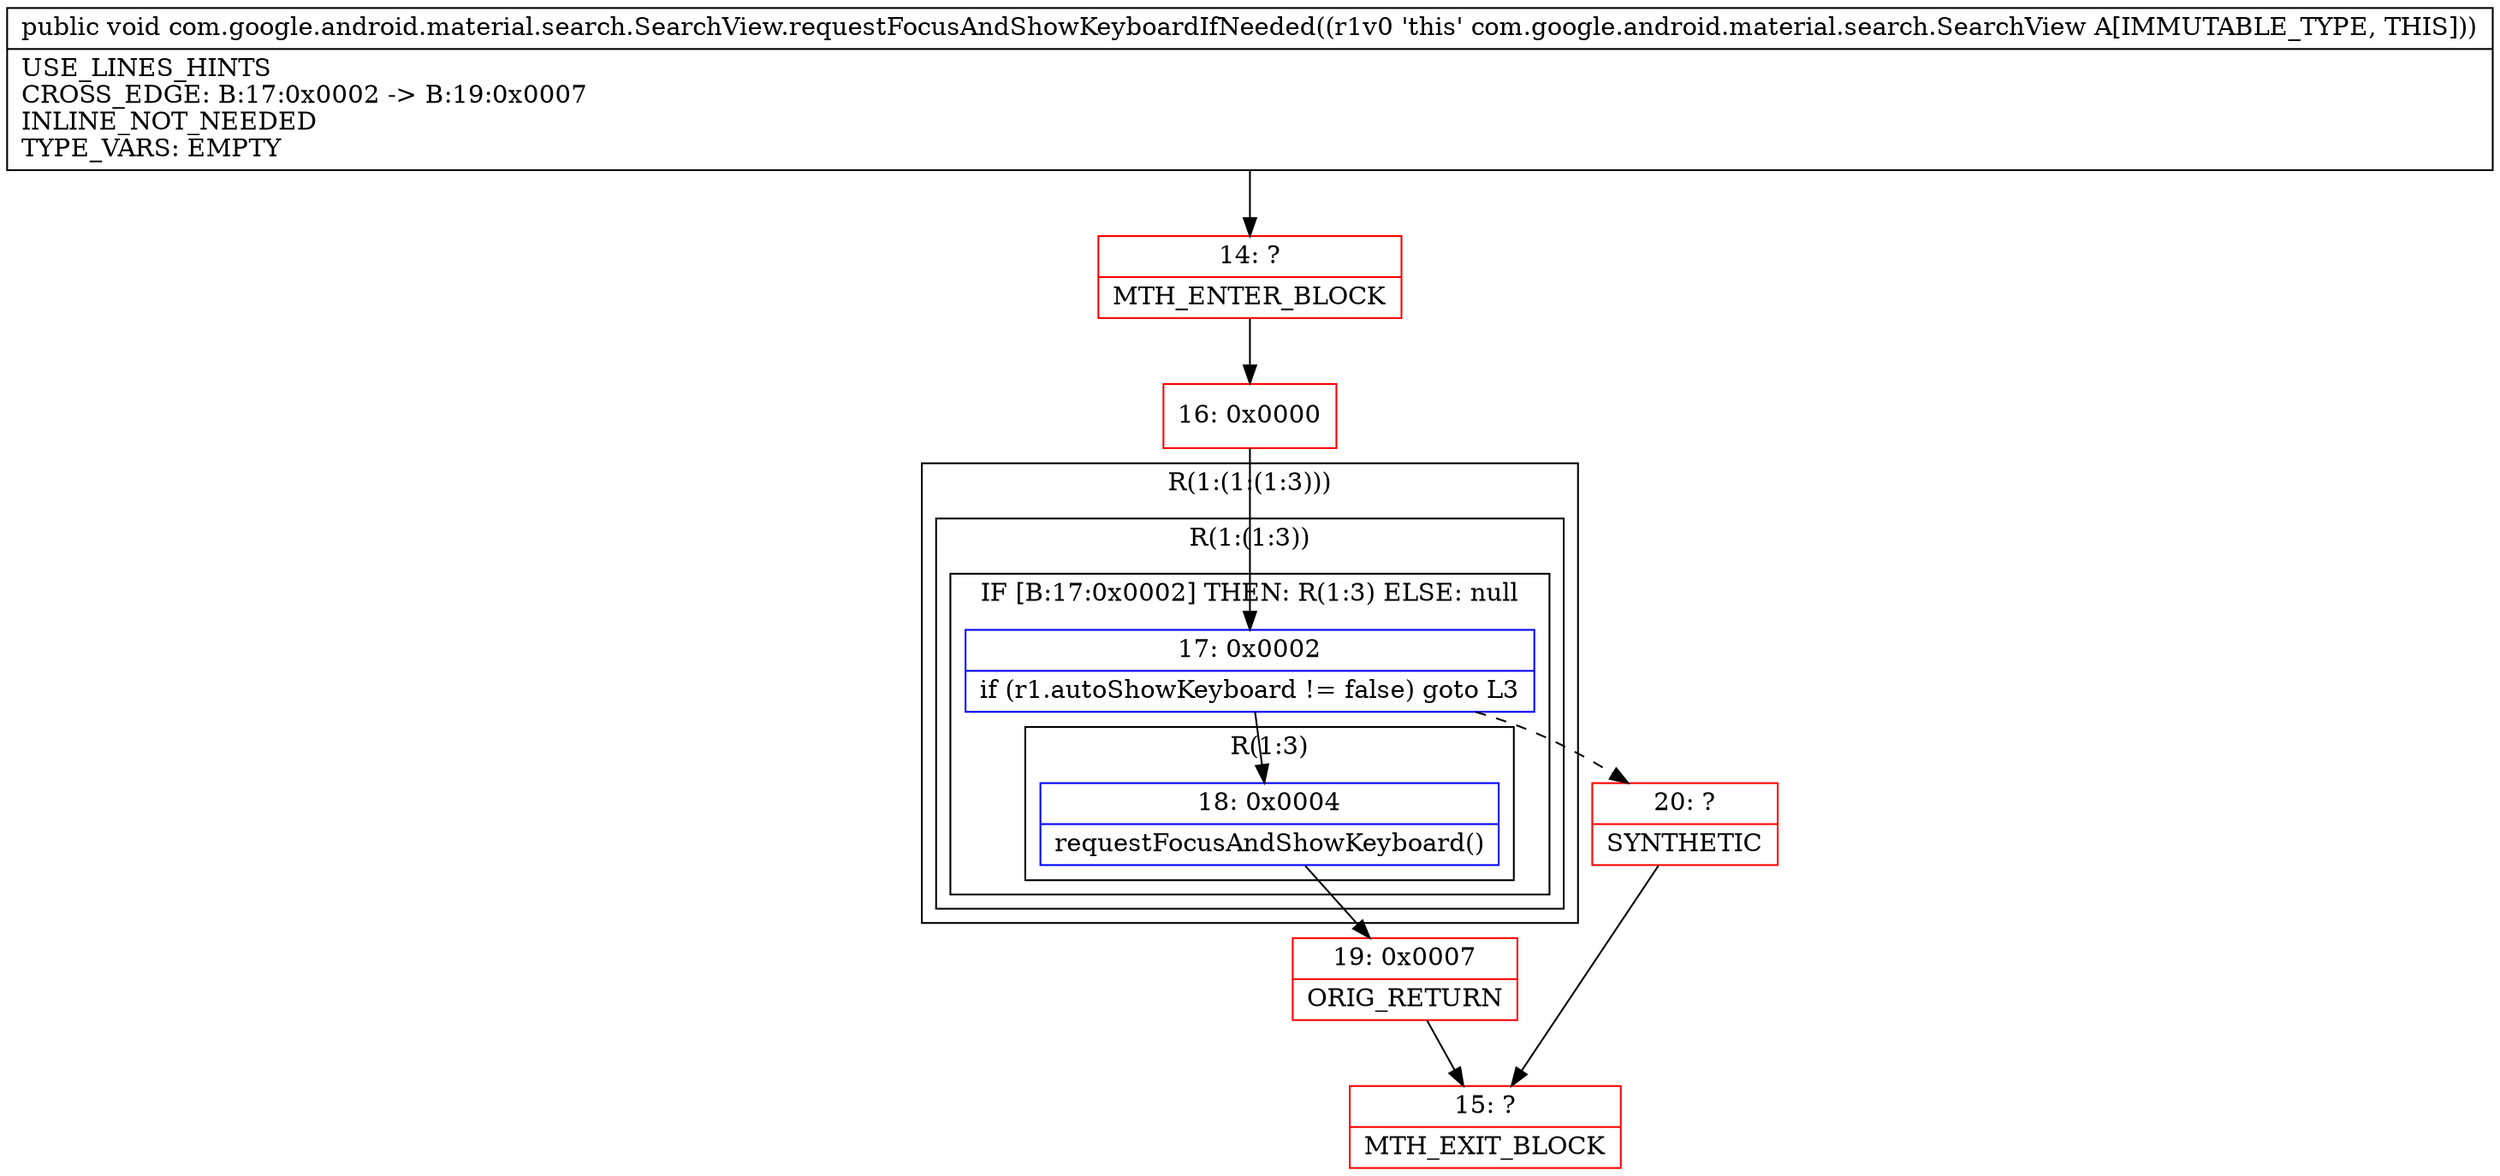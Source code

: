 digraph "CFG forcom.google.android.material.search.SearchView.requestFocusAndShowKeyboardIfNeeded()V" {
subgraph cluster_Region_1943158004 {
label = "R(1:(1:(1:3)))";
node [shape=record,color=blue];
subgraph cluster_Region_62676186 {
label = "R(1:(1:3))";
node [shape=record,color=blue];
subgraph cluster_IfRegion_1626605397 {
label = "IF [B:17:0x0002] THEN: R(1:3) ELSE: null";
node [shape=record,color=blue];
Node_17 [shape=record,label="{17\:\ 0x0002|if (r1.autoShowKeyboard != false) goto L3\l}"];
subgraph cluster_Region_1425397482 {
label = "R(1:3)";
node [shape=record,color=blue];
Node_18 [shape=record,label="{18\:\ 0x0004|requestFocusAndShowKeyboard()\l}"];
}
}
}
}
Node_14 [shape=record,color=red,label="{14\:\ ?|MTH_ENTER_BLOCK\l}"];
Node_16 [shape=record,color=red,label="{16\:\ 0x0000}"];
Node_19 [shape=record,color=red,label="{19\:\ 0x0007|ORIG_RETURN\l}"];
Node_15 [shape=record,color=red,label="{15\:\ ?|MTH_EXIT_BLOCK\l}"];
Node_20 [shape=record,color=red,label="{20\:\ ?|SYNTHETIC\l}"];
MethodNode[shape=record,label="{public void com.google.android.material.search.SearchView.requestFocusAndShowKeyboardIfNeeded((r1v0 'this' com.google.android.material.search.SearchView A[IMMUTABLE_TYPE, THIS]))  | USE_LINES_HINTS\lCROSS_EDGE: B:17:0x0002 \-\> B:19:0x0007\lINLINE_NOT_NEEDED\lTYPE_VARS: EMPTY\l}"];
MethodNode -> Node_14;Node_17 -> Node_18;
Node_17 -> Node_20[style=dashed];
Node_18 -> Node_19;
Node_14 -> Node_16;
Node_16 -> Node_17;
Node_19 -> Node_15;
Node_20 -> Node_15;
}

